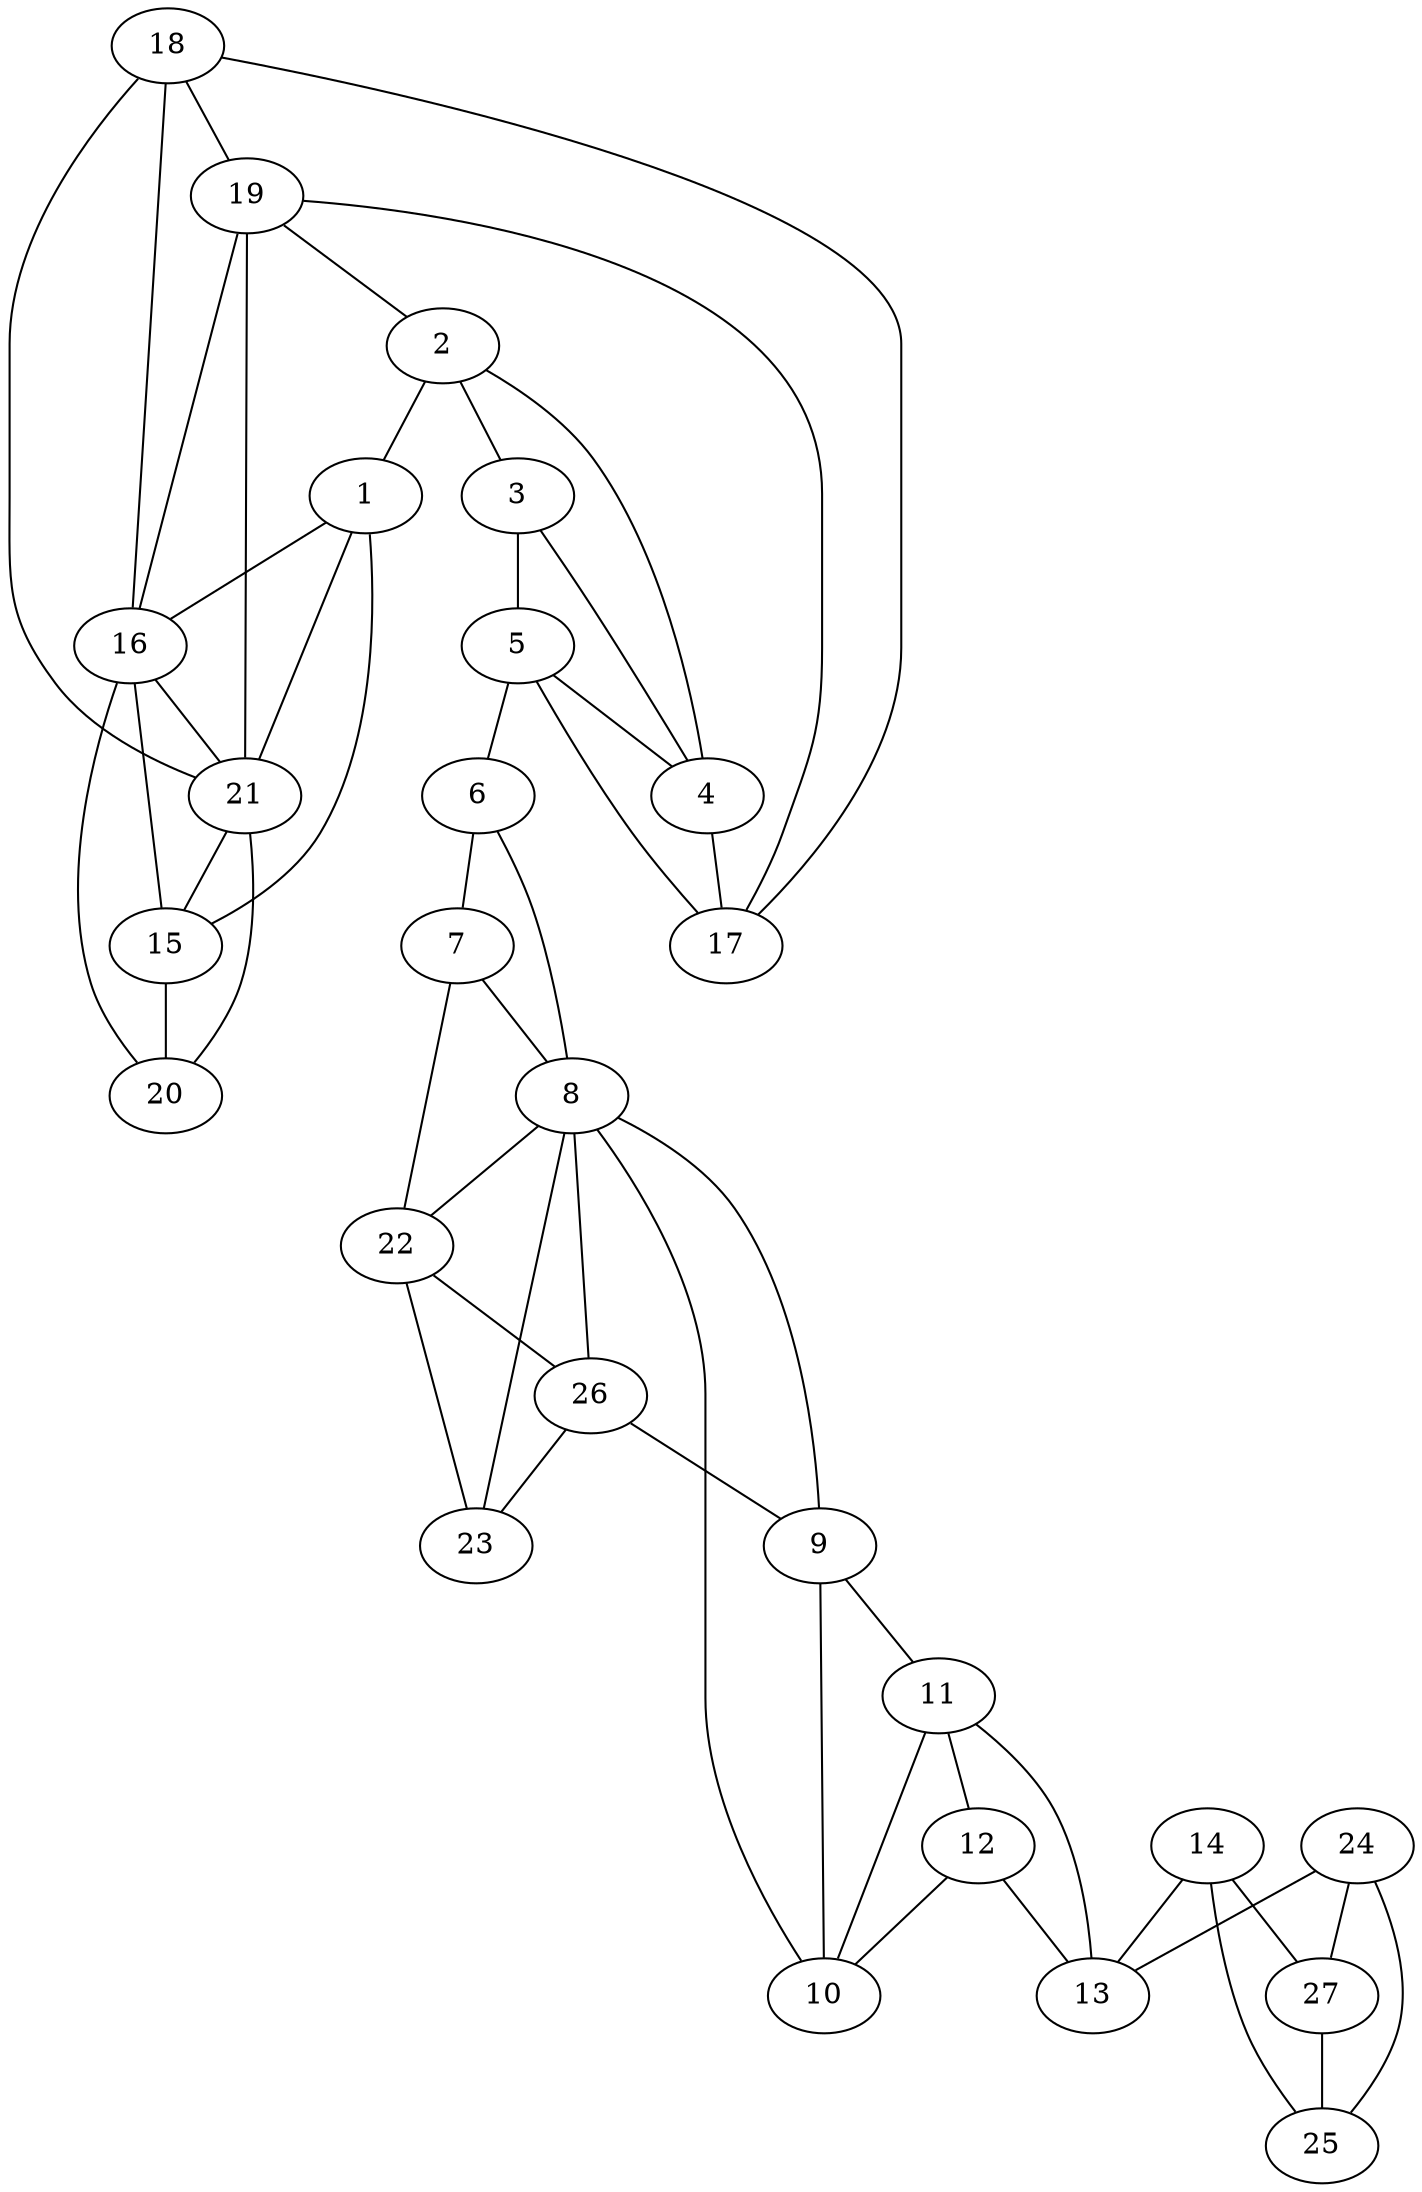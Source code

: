 graph pdb1vis {
	1	 [aaLength=6,
		sequence=GEHAVV,
		type=0];
	16	 [aaLength=17,
		sequence=GYRAISMAIDLTSTIEI,
		type=1];
	1 -- 16	 [distance0="39.08511",
		frequency=1,
		type0=1];
	15	 [aaLength=12,
		sequence=MSLIIETPSKVI,
		type=1];
	1 -- 15	 [distance0="40.92244",
		frequency=1,
		type0=3];
	21	 [aaLength=17,
		sequence=GYRAISMAIDLTSTIEI,
		type=1];
	1 -- 21	 [distance0="39.08511",
		frequency=1,
		type0=2];
	2	 [aaLength=5,
		sequence=LNEIK,
		type=0];
	2 -- 1	 [distance0="48.71609",
		frequency=1,
		type0=3];
	3	 [aaLength=7,
		sequence=NINPNNF,
		type=0];
	2 -- 3	 [distance0="11.89247",
		distance1="0.0",
		frequency=2,
		type0=1,
		type1=5];
	5	 [aaLength=18,
		sequence=GLGSSASITIGTIKAVSG,
		type=0];
	3 -- 5	 [distance0="48.75604",
		frequency=1,
		type0=3];
	4	 [aaLength=16,
		sequence=GDFKYCLCAIKNTLDY,
		type=0];
	3 -- 4	 [distance0="15.15697",
		distance1="0.0",
		frequency=2,
		type0=2,
		type1=5];
	4 -- 2	 [distance0="14.73056",
		frequency=1,
		type0=1];
	17	 [aaLength=7,
		sequence=TGFKINI,
		type=1];
	4 -- 17	 [distance0="6.0",
		frequency=1,
		type0=4];
	6	 [aaLength=18,
		sequence=ELKDDEIAKLGYMVEKEI,
		type=0];
	5 -- 6	 [distance0="23.31596",
		distance1="4.0",
		frequency=2,
		type0=1,
		type1=4];
	5 -- 4	 [distance0="38.21724",
		frequency=1,
		type0=2];
	7	 [aaLength=10,
		sequence=ASITDTSTIT,
		type=0];
	6 -- 7	 [distance0="22.01869",
		distance1="3.0",
		frequency=2,
		type0=1,
		type1=4];
	8	 [aaLength=10,
		sequence=KIKGEFEEFL,
		type=0];
	6 -- 8	 [distance0="49.28694",
		frequency=1,
		type0=3];
	7 -- 8	 [distance0="27.93755",
		frequency=1,
		type0=2];
	22	 [aaLength=5,
		sequence=KGILE,
		type=1];
	7 -- 22	 [distance0="37.34331",
		distance1="1.0",
		frequency=2,
		type0=3,
		type1=4];
	8 -- 22	 [distance0="25.1888",
		frequency=1,
		type0=2];
	23	 [aaLength=4,
		sequence=NNKF,
		type=1];
	8 -- 23	 [distance0="22.70408",
		frequency=1,
		type0=1];
	26	 [aaLength=7,
		sequence=CKFLIVY,
		type=1];
	8 -- 26	 [distance0="25.1888",
		distance1="2.0",
		frequency=2,
		type0=3,
		type1=4];
	9	 [aaLength=11,
		sequence=KKKTAELVNEV,
		type=0];
	10	 [aaLength=18,
		sequence=IENKDEIFKEIDKVIDEA,
		type=0];
	9 -- 10	 [distance0="20.00289",
		distance1="2.0",
		frequency=2,
		type0=1,
		type1=4];
	9 -- 8	 [distance0="35.76307",
		frequency=1,
		type0=2];
	11	 [aaLength=17,
		sequence=IKNKEDFGKLMTKNHEL,
		type=0];
	9 -- 11	 [distance0="38.9904",
		frequency=1,
		type0=3];
	10 -- 8	 [distance0="38.01977",
		frequency=1,
		type0=3];
	11 -- 10	 [distance0="22.10257",
		frequency=1,
		type0=1];
	12	 [aaLength=3,
		sequence=LKK,
		type=0];
	11 -- 12	 [distance0="22.41517",
		distance1="0.0",
		frequency=2,
		type0=2,
		type1=5];
	12 -- 10	 [distance0="38.72411",
		frequency=1,
		type0=3];
	13	 [aaLength=15,
		sequence=ISTPKLDRIVDIGNR,
		type=0];
	12 -- 13	 [distance0="15.66451",
		distance1="2.0",
		frequency=2,
		type0=1,
		type1=4];
	13 -- 11	 [distance0="24.06512",
		frequency=1,
		type0=2];
	14	 [aaLength=11,
		sequence=EEKEKELLKEL,
		type=0];
	14 -- 13	 [distance0="37.28991",
		frequency=1,
		type0=1];
	25	 [aaLength=6,
		sequence=GGGCVI,
		type=1];
	14 -- 25	 [distance0="44.38584",
		frequency=1,
		type0=2];
	27	 [aaLength=5,
		sequence=DVRIF,
		type=1];
	14 -- 27	 [distance0="45.4544",
		distance1="3.0",
		frequency=2,
		type0=3,
		type1=4];
	15 -- 16	 [distance0="21.0",
		frequency=1,
		type0=2];
	20	 [aaLength=12,
		sequence=MSLIIETPSKVI,
		type=1];
	15 -- 20	 [distance0="0.0",
		frequency=1,
		type0=5];
	16 -- 21	 [distance0="0.0",
		frequency=1,
		type0=1];
	17 -- 5	 [distance0="42.51933",
		distance1="8.0",
		frequency=2,
		type0=2,
		type1=4];
	18	 [aaLength=6,
		sequence=EDEIIL,
		type=1];
	17 -- 18	 [distance0="52.0",
		frequency=1,
		type0=3];
	19	 [aaLength=6,
		sequence=LNKSLG,
		type=1];
	17 -- 19	 [distance0="42.0",
		frequency=1,
		type0=1];
	18 -- 16	 [distance0="21.0",
		frequency=1,
		type0=2];
	18 -- 19	 [distance0="10.0",
		distance1="4.0",
		frequency=2,
		type0=1,
		type1=4];
	18 -- 21	 [distance0="21.0",
		frequency=1,
		type0=3];
	19 -- 2	 [distance0="2.0",
		frequency=1,
		type0=4];
	19 -- 16	 [distance0="31.0",
		frequency=1,
		type0=2];
	19 -- 21	 [distance0="31.0",
		frequency=1,
		type0=3];
	20 -- 16	 [distance0="21.0",
		frequency=1,
		type0=2];
	20 -- 21	 [distance0="21.0",
		distance1="9.0",
		frequency=2,
		type0=3,
		type1=4];
	21 -- 15	 [distance0="21.0",
		frequency=1,
		type0=2];
	22 -- 23	 [distance0="7.0",
		distance1="2.0",
		frequency=2,
		type0=1,
		type1=4];
	22 -- 26	 [distance0="24.0",
		frequency=1,
		type0=2];
	24	 [aaLength=5,
		sequence=GFGAK,
		type=1];
	24 -- 13	 [distance0="44.41704",
		frequency=1,
		type0=3];
	24 -- 25	 [distance0="10.0",
		distance1="5.0",
		frequency=2,
		type0=1,
		type1=4];
	24 -- 27	 [distance0="34.0",
		frequency=1,
		type0=2];
	26 -- 9	 [distance0="4.0",
		frequency=1,
		type0=4];
	26 -- 23	 [distance0="17.0",
		frequency=1,
		type0=1];
	27 -- 25	 [distance0="24.0",
		frequency=1,
		type0=1];
}
